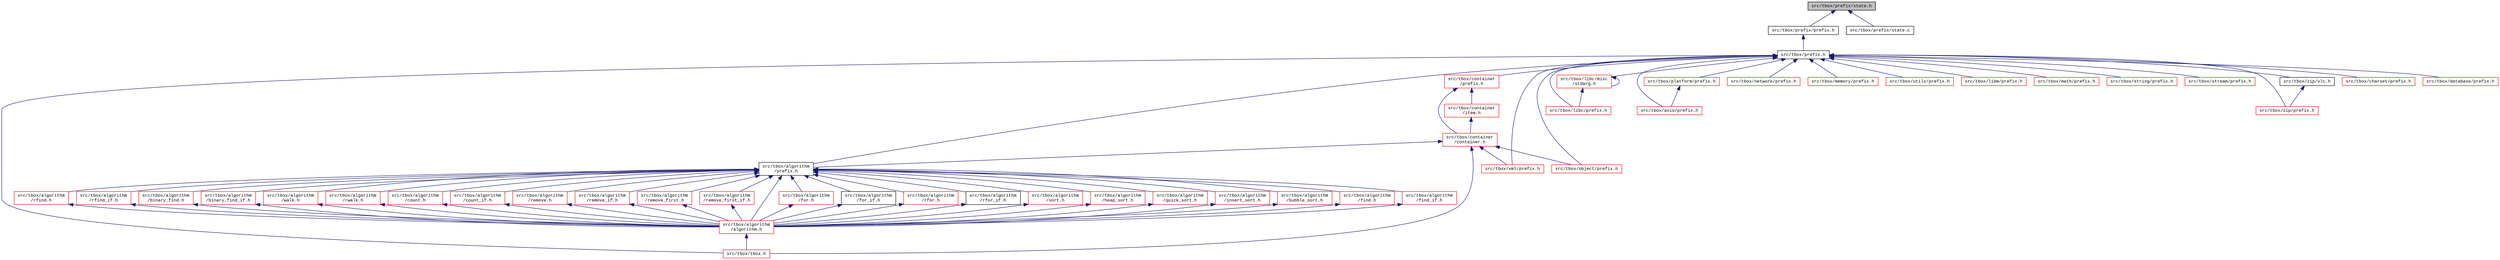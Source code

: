digraph "src/tbox/prefix/state.h"
{
  edge [fontname="CourierNew",fontsize="10",labelfontname="CourierNew",labelfontsize="10"];
  node [fontname="CourierNew",fontsize="10",shape=record];
  Node1 [label="src/tbox/prefix/state.h",height=0.2,width=0.4,color="black", fillcolor="grey75", style="filled" fontcolor="black"];
  Node1 -> Node2 [dir="back",color="midnightblue",fontsize="10",style="solid",fontname="CourierNew"];
  Node2 [label="src/tbox/prefix/prefix.h",height=0.2,width=0.4,color="black", fillcolor="white", style="filled",URL="$da/da3/prefix_2prefix_8h_source.html"];
  Node2 -> Node3 [dir="back",color="midnightblue",fontsize="10",style="solid",fontname="CourierNew"];
  Node3 [label="src/tbox/prefix.h",height=0.2,width=0.4,color="black", fillcolor="white", style="filled",URL="$df/d5c/prefix_8h_source.html"];
  Node3 -> Node4 [dir="back",color="midnightblue",fontsize="10",style="solid",fontname="CourierNew"];
  Node4 [label="src/tbox/algorithm\l/prefix.h",height=0.2,width=0.4,color="black", fillcolor="white", style="filled",URL="$d6/dce/algorithm_2prefix_8h_source.html"];
  Node4 -> Node5 [dir="back",color="midnightblue",fontsize="10",style="solid",fontname="CourierNew"];
  Node5 [label="src/tbox/algorithm\l/algorithm.h",height=0.2,width=0.4,color="red", fillcolor="white", style="filled",URL="$df/dd9/algorithm_8h.html"];
  Node5 -> Node6 [dir="back",color="midnightblue",fontsize="10",style="solid",fontname="CourierNew"];
  Node6 [label="src/tbox/tbox.h",height=0.2,width=0.4,color="red", fillcolor="white", style="filled",URL="$da/dec/tbox_8h.html"];
  Node4 -> Node7 [dir="back",color="midnightblue",fontsize="10",style="solid",fontname="CourierNew"];
  Node7 [label="src/tbox/algorithm\l/for.h",height=0.2,width=0.4,color="red", fillcolor="white", style="filled",URL="$d5/da8/for_8h.html"];
  Node7 -> Node5 [dir="back",color="midnightblue",fontsize="10",style="solid",fontname="CourierNew"];
  Node4 -> Node8 [dir="back",color="midnightblue",fontsize="10",style="solid",fontname="CourierNew"];
  Node8 [label="src/tbox/algorithm\l/for_if.h",height=0.2,width=0.4,color="black", fillcolor="white", style="filled",URL="$dd/de1/for__if_8h.html"];
  Node8 -> Node5 [dir="back",color="midnightblue",fontsize="10",style="solid",fontname="CourierNew"];
  Node4 -> Node9 [dir="back",color="midnightblue",fontsize="10",style="solid",fontname="CourierNew"];
  Node9 [label="src/tbox/algorithm\l/rfor.h",height=0.2,width=0.4,color="red", fillcolor="white", style="filled",URL="$d9/d21/rfor_8h.html"];
  Node9 -> Node5 [dir="back",color="midnightblue",fontsize="10",style="solid",fontname="CourierNew"];
  Node4 -> Node10 [dir="back",color="midnightblue",fontsize="10",style="solid",fontname="CourierNew"];
  Node10 [label="src/tbox/algorithm\l/rfor_if.h",height=0.2,width=0.4,color="black", fillcolor="white", style="filled",URL="$d7/d9c/rfor__if_8h.html"];
  Node10 -> Node5 [dir="back",color="midnightblue",fontsize="10",style="solid",fontname="CourierNew"];
  Node4 -> Node11 [dir="back",color="midnightblue",fontsize="10",style="solid",fontname="CourierNew"];
  Node11 [label="src/tbox/algorithm\l/sort.h",height=0.2,width=0.4,color="red", fillcolor="white", style="filled",URL="$d7/d50/sort_8h.html"];
  Node11 -> Node5 [dir="back",color="midnightblue",fontsize="10",style="solid",fontname="CourierNew"];
  Node4 -> Node12 [dir="back",color="midnightblue",fontsize="10",style="solid",fontname="CourierNew"];
  Node12 [label="src/tbox/algorithm\l/heap_sort.h",height=0.2,width=0.4,color="red", fillcolor="white", style="filled",URL="$d4/dfb/heap__sort_8h.html"];
  Node12 -> Node5 [dir="back",color="midnightblue",fontsize="10",style="solid",fontname="CourierNew"];
  Node4 -> Node13 [dir="back",color="midnightblue",fontsize="10",style="solid",fontname="CourierNew"];
  Node13 [label="src/tbox/algorithm\l/quick_sort.h",height=0.2,width=0.4,color="red", fillcolor="white", style="filled",URL="$d6/da1/quick__sort_8h.html"];
  Node13 -> Node5 [dir="back",color="midnightblue",fontsize="10",style="solid",fontname="CourierNew"];
  Node4 -> Node14 [dir="back",color="midnightblue",fontsize="10",style="solid",fontname="CourierNew"];
  Node14 [label="src/tbox/algorithm\l/insert_sort.h",height=0.2,width=0.4,color="red", fillcolor="white", style="filled",URL="$d0/d3a/insert__sort_8h.html"];
  Node14 -> Node5 [dir="back",color="midnightblue",fontsize="10",style="solid",fontname="CourierNew"];
  Node4 -> Node15 [dir="back",color="midnightblue",fontsize="10",style="solid",fontname="CourierNew"];
  Node15 [label="src/tbox/algorithm\l/bubble_sort.h",height=0.2,width=0.4,color="red", fillcolor="white", style="filled",URL="$df/d49/bubble__sort_8h.html"];
  Node15 -> Node5 [dir="back",color="midnightblue",fontsize="10",style="solid",fontname="CourierNew"];
  Node4 -> Node16 [dir="back",color="midnightblue",fontsize="10",style="solid",fontname="CourierNew"];
  Node16 [label="src/tbox/algorithm\l/find.h",height=0.2,width=0.4,color="red", fillcolor="white", style="filled",URL="$d6/db2/find_8h.html"];
  Node16 -> Node5 [dir="back",color="midnightblue",fontsize="10",style="solid",fontname="CourierNew"];
  Node4 -> Node17 [dir="back",color="midnightblue",fontsize="10",style="solid",fontname="CourierNew"];
  Node17 [label="src/tbox/algorithm\l/find_if.h",height=0.2,width=0.4,color="red", fillcolor="white", style="filled",URL="$d1/d0f/find__if_8h.html"];
  Node17 -> Node5 [dir="back",color="midnightblue",fontsize="10",style="solid",fontname="CourierNew"];
  Node4 -> Node18 [dir="back",color="midnightblue",fontsize="10",style="solid",fontname="CourierNew"];
  Node18 [label="src/tbox/algorithm\l/rfind.h",height=0.2,width=0.4,color="red", fillcolor="white", style="filled",URL="$d5/d50/rfind_8h.html"];
  Node18 -> Node5 [dir="back",color="midnightblue",fontsize="10",style="solid",fontname="CourierNew"];
  Node4 -> Node19 [dir="back",color="midnightblue",fontsize="10",style="solid",fontname="CourierNew"];
  Node19 [label="src/tbox/algorithm\l/rfind_if.h",height=0.2,width=0.4,color="red", fillcolor="white", style="filled",URL="$da/d6d/rfind__if_8h.html"];
  Node19 -> Node5 [dir="back",color="midnightblue",fontsize="10",style="solid",fontname="CourierNew"];
  Node4 -> Node20 [dir="back",color="midnightblue",fontsize="10",style="solid",fontname="CourierNew"];
  Node20 [label="src/tbox/algorithm\l/binary_find.h",height=0.2,width=0.4,color="red", fillcolor="white", style="filled",URL="$da/d86/binary__find_8h.html"];
  Node20 -> Node5 [dir="back",color="midnightblue",fontsize="10",style="solid",fontname="CourierNew"];
  Node4 -> Node21 [dir="back",color="midnightblue",fontsize="10",style="solid",fontname="CourierNew"];
  Node21 [label="src/tbox/algorithm\l/binary_find_if.h",height=0.2,width=0.4,color="red", fillcolor="white", style="filled",URL="$da/d27/binary__find__if_8h.html"];
  Node21 -> Node5 [dir="back",color="midnightblue",fontsize="10",style="solid",fontname="CourierNew"];
  Node4 -> Node22 [dir="back",color="midnightblue",fontsize="10",style="solid",fontname="CourierNew"];
  Node22 [label="src/tbox/algorithm\l/walk.h",height=0.2,width=0.4,color="red", fillcolor="white", style="filled",URL="$de/d1a/walk_8h.html"];
  Node22 -> Node5 [dir="back",color="midnightblue",fontsize="10",style="solid",fontname="CourierNew"];
  Node4 -> Node23 [dir="back",color="midnightblue",fontsize="10",style="solid",fontname="CourierNew"];
  Node23 [label="src/tbox/algorithm\l/rwalk.h",height=0.2,width=0.4,color="red", fillcolor="white", style="filled",URL="$d8/d5a/rwalk_8h.html"];
  Node23 -> Node5 [dir="back",color="midnightblue",fontsize="10",style="solid",fontname="CourierNew"];
  Node4 -> Node24 [dir="back",color="midnightblue",fontsize="10",style="solid",fontname="CourierNew"];
  Node24 [label="src/tbox/algorithm\l/count.h",height=0.2,width=0.4,color="red", fillcolor="white", style="filled",URL="$d3/d6c/count_8h.html"];
  Node24 -> Node5 [dir="back",color="midnightblue",fontsize="10",style="solid",fontname="CourierNew"];
  Node4 -> Node25 [dir="back",color="midnightblue",fontsize="10",style="solid",fontname="CourierNew"];
  Node25 [label="src/tbox/algorithm\l/count_if.h",height=0.2,width=0.4,color="red", fillcolor="white", style="filled",URL="$d2/da2/count__if_8h.html"];
  Node25 -> Node5 [dir="back",color="midnightblue",fontsize="10",style="solid",fontname="CourierNew"];
  Node4 -> Node26 [dir="back",color="midnightblue",fontsize="10",style="solid",fontname="CourierNew"];
  Node26 [label="src/tbox/algorithm\l/remove.h",height=0.2,width=0.4,color="red", fillcolor="white", style="filled",URL="$df/d8a/remove_8h.html"];
  Node26 -> Node5 [dir="back",color="midnightblue",fontsize="10",style="solid",fontname="CourierNew"];
  Node4 -> Node27 [dir="back",color="midnightblue",fontsize="10",style="solid",fontname="CourierNew"];
  Node27 [label="src/tbox/algorithm\l/remove_if.h",height=0.2,width=0.4,color="red", fillcolor="white", style="filled",URL="$d5/d95/remove__if_8h.html"];
  Node27 -> Node5 [dir="back",color="midnightblue",fontsize="10",style="solid",fontname="CourierNew"];
  Node4 -> Node28 [dir="back",color="midnightblue",fontsize="10",style="solid",fontname="CourierNew"];
  Node28 [label="src/tbox/algorithm\l/remove_first.h",height=0.2,width=0.4,color="red", fillcolor="white", style="filled",URL="$d1/d49/remove__first_8h.html"];
  Node28 -> Node5 [dir="back",color="midnightblue",fontsize="10",style="solid",fontname="CourierNew"];
  Node4 -> Node29 [dir="back",color="midnightblue",fontsize="10",style="solid",fontname="CourierNew"];
  Node29 [label="src/tbox/algorithm\l/remove_first_if.h",height=0.2,width=0.4,color="red", fillcolor="white", style="filled",URL="$d1/d00/remove__first__if_8h.html"];
  Node29 -> Node5 [dir="back",color="midnightblue",fontsize="10",style="solid",fontname="CourierNew"];
  Node3 -> Node30 [dir="back",color="midnightblue",fontsize="10",style="solid",fontname="CourierNew"];
  Node30 [label="src/tbox/container\l/prefix.h",height=0.2,width=0.4,color="red", fillcolor="white", style="filled",URL="$d9/d38/container_2prefix_8h_source.html"];
  Node30 -> Node31 [dir="back",color="midnightblue",fontsize="10",style="solid",fontname="CourierNew"];
  Node31 [label="src/tbox/container\l/container.h",height=0.2,width=0.4,color="red", fillcolor="white", style="filled",URL="$d4/ddd/container_8h.html"];
  Node31 -> Node4 [dir="back",color="midnightblue",fontsize="10",style="solid",fontname="CourierNew"];
  Node31 -> Node32 [dir="back",color="midnightblue",fontsize="10",style="solid",fontname="CourierNew"];
  Node32 [label="src/tbox/xml/prefix.h",height=0.2,width=0.4,color="red", fillcolor="white", style="filled",URL="$d1/d9b/xml_2prefix_8h_source.html"];
  Node31 -> Node33 [dir="back",color="midnightblue",fontsize="10",style="solid",fontname="CourierNew"];
  Node33 [label="src/tbox/object/prefix.h",height=0.2,width=0.4,color="red", fillcolor="white", style="filled",URL="$d7/d74/object_2prefix_8h_source.html"];
  Node31 -> Node6 [dir="back",color="midnightblue",fontsize="10",style="solid",fontname="CourierNew"];
  Node30 -> Node34 [dir="back",color="midnightblue",fontsize="10",style="solid",fontname="CourierNew"];
  Node34 [label="src/tbox/container\l/item.h",height=0.2,width=0.4,color="red", fillcolor="white", style="filled",URL="$df/d1f/item_8h.html"];
  Node34 -> Node31 [dir="back",color="midnightblue",fontsize="10",style="solid",fontname="CourierNew"];
  Node3 -> Node35 [dir="back",color="midnightblue",fontsize="10",style="solid",fontname="CourierNew"];
  Node35 [label="src/tbox/libc/prefix.h",height=0.2,width=0.4,color="red", fillcolor="white", style="filled",URL="$d4/df0/libc_2prefix_8h_source.html"];
  Node3 -> Node36 [dir="back",color="midnightblue",fontsize="10",style="solid",fontname="CourierNew"];
  Node36 [label="src/tbox/libc/misc\l/stdarg.h",height=0.2,width=0.4,color="red", fillcolor="white", style="filled",URL="$d1/d2d/stdarg_8h.html"];
  Node36 -> Node35 [dir="back",color="midnightblue",fontsize="10",style="solid",fontname="CourierNew"];
  Node36 -> Node36 [dir="back",color="midnightblue",fontsize="10",style="solid",fontname="CourierNew"];
  Node3 -> Node37 [dir="back",color="midnightblue",fontsize="10",style="solid",fontname="CourierNew"];
  Node37 [label="src/tbox/asio/prefix.h",height=0.2,width=0.4,color="red", fillcolor="white", style="filled",URL="$db/d56/asio_2prefix_8h_source.html"];
  Node3 -> Node38 [dir="back",color="midnightblue",fontsize="10",style="solid",fontname="CourierNew"];
  Node38 [label="src/tbox/platform/prefix.h",height=0.2,width=0.4,color="red", fillcolor="white", style="filled",URL="$db/dfa/platform_2prefix_8h_source.html"];
  Node38 -> Node37 [dir="back",color="midnightblue",fontsize="10",style="solid",fontname="CourierNew"];
  Node3 -> Node39 [dir="back",color="midnightblue",fontsize="10",style="solid",fontname="CourierNew"];
  Node39 [label="src/tbox/network/prefix.h",height=0.2,width=0.4,color="red", fillcolor="white", style="filled",URL="$d2/df3/network_2prefix_8h_source.html"];
  Node3 -> Node40 [dir="back",color="midnightblue",fontsize="10",style="solid",fontname="CourierNew"];
  Node40 [label="src/tbox/memory/prefix.h",height=0.2,width=0.4,color="red", fillcolor="white", style="filled",URL="$d0/dad/memory_2prefix_8h_source.html"];
  Node3 -> Node41 [dir="back",color="midnightblue",fontsize="10",style="solid",fontname="CourierNew"];
  Node41 [label="src/tbox/utils/prefix.h",height=0.2,width=0.4,color="red", fillcolor="white", style="filled",URL="$de/d60/utils_2prefix_8h_source.html"];
  Node3 -> Node42 [dir="back",color="midnightblue",fontsize="10",style="solid",fontname="CourierNew"];
  Node42 [label="src/tbox/libm/prefix.h",height=0.2,width=0.4,color="red", fillcolor="white", style="filled",URL="$d4/d14/libm_2prefix_8h_source.html"];
  Node3 -> Node43 [dir="back",color="midnightblue",fontsize="10",style="solid",fontname="CourierNew"];
  Node43 [label="src/tbox/math/prefix.h",height=0.2,width=0.4,color="red", fillcolor="white", style="filled",URL="$d5/d8d/math_2prefix_8h_source.html"];
  Node3 -> Node44 [dir="back",color="midnightblue",fontsize="10",style="solid",fontname="CourierNew"];
  Node44 [label="src/tbox/string/prefix.h",height=0.2,width=0.4,color="red", fillcolor="white", style="filled",URL="$d9/da1/string_2prefix_8h_source.html"];
  Node3 -> Node45 [dir="back",color="midnightblue",fontsize="10",style="solid",fontname="CourierNew"];
  Node45 [label="src/tbox/stream/prefix.h",height=0.2,width=0.4,color="red", fillcolor="white", style="filled",URL="$d2/dd0/stream_2prefix_8h_source.html"];
  Node3 -> Node46 [dir="back",color="midnightblue",fontsize="10",style="solid",fontname="CourierNew"];
  Node46 [label="src/tbox/zip/prefix.h",height=0.2,width=0.4,color="red", fillcolor="white", style="filled",URL="$d0/d9e/zip_2prefix_8h_source.html"];
  Node3 -> Node47 [dir="back",color="midnightblue",fontsize="10",style="solid",fontname="CourierNew"];
  Node47 [label="src/tbox/zip/vlc.h",height=0.2,width=0.4,color="black", fillcolor="white", style="filled",URL="$d8/d4f/vlc_8h.html"];
  Node47 -> Node46 [dir="back",color="midnightblue",fontsize="10",style="solid",fontname="CourierNew"];
  Node3 -> Node48 [dir="back",color="midnightblue",fontsize="10",style="solid",fontname="CourierNew"];
  Node48 [label="src/tbox/charset/prefix.h",height=0.2,width=0.4,color="red", fillcolor="white", style="filled",URL="$d6/d08/charset_2prefix_8h_source.html"];
  Node3 -> Node33 [dir="back",color="midnightblue",fontsize="10",style="solid",fontname="CourierNew"];
  Node3 -> Node32 [dir="back",color="midnightblue",fontsize="10",style="solid",fontname="CourierNew"];
  Node3 -> Node49 [dir="back",color="midnightblue",fontsize="10",style="solid",fontname="CourierNew"];
  Node49 [label="src/tbox/database/prefix.h",height=0.2,width=0.4,color="red", fillcolor="white", style="filled",URL="$d9/d1c/database_2prefix_8h_source.html"];
  Node3 -> Node6 [dir="back",color="midnightblue",fontsize="10",style="solid",fontname="CourierNew"];
  Node1 -> Node50 [dir="back",color="midnightblue",fontsize="10",style="solid",fontname="CourierNew"];
  Node50 [label="src/tbox/prefix/state.c",height=0.2,width=0.4,color="black", fillcolor="white", style="filled",URL="$d0/dc9/state_8c.html"];
}
